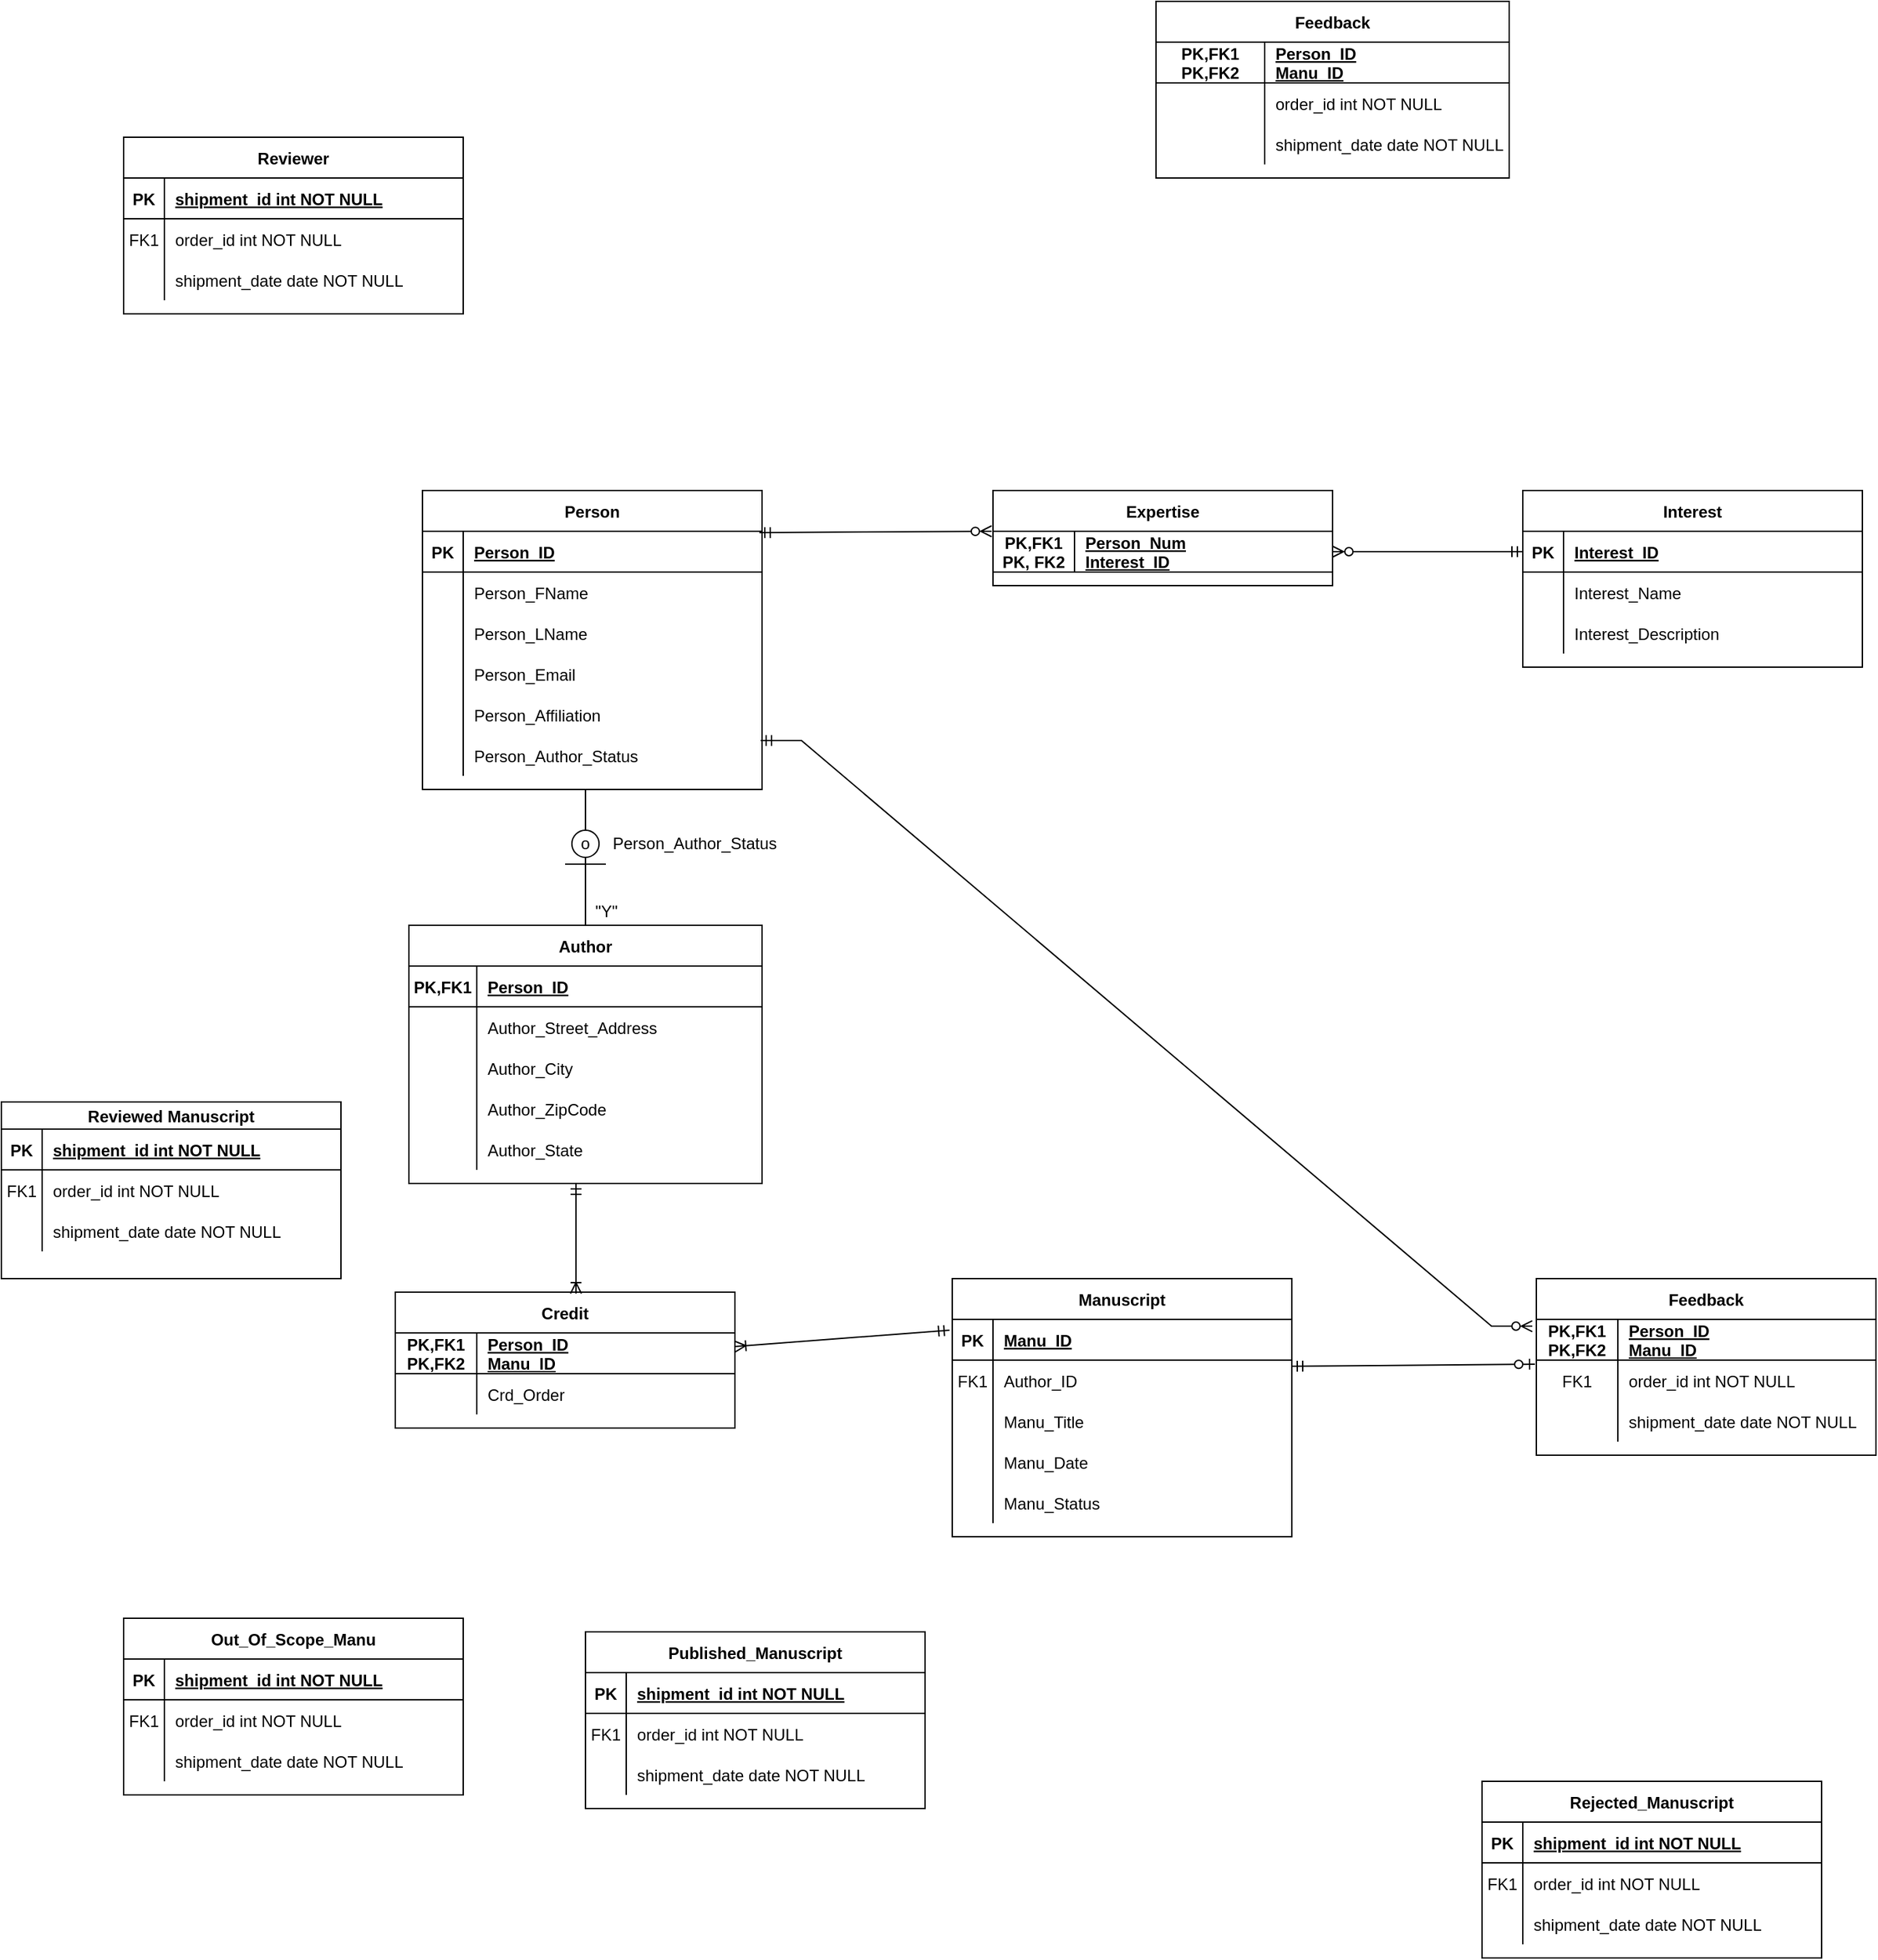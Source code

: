 <mxfile version="17.1.2" type="github">
  <diagram id="R2lEEEUBdFMjLlhIrx00" name="Page-1">
    <mxGraphModel dx="1422" dy="1862" grid="1" gridSize="10" guides="1" tooltips="1" connect="1" arrows="1" fold="1" page="1" pageScale="1" pageWidth="850" pageHeight="1100" math="0" shadow="0" extFonts="Permanent Marker^https://fonts.googleapis.com/css?family=Permanent+Marker">
      <root>
        <mxCell id="0" />
        <mxCell id="1" parent="0" />
        <mxCell id="C-vyLk0tnHw3VtMMgP7b-2" value="Manuscript" style="shape=table;startSize=30;container=1;collapsible=1;childLayout=tableLayout;fixedRows=1;rowLines=0;fontStyle=1;align=center;resizeLast=1;" parent="1" vertex="1">
          <mxGeometry x="730" y="560" width="250" height="190" as="geometry" />
        </mxCell>
        <mxCell id="C-vyLk0tnHw3VtMMgP7b-3" value="" style="shape=partialRectangle;collapsible=0;dropTarget=0;pointerEvents=0;fillColor=none;points=[[0,0.5],[1,0.5]];portConstraint=eastwest;top=0;left=0;right=0;bottom=1;" parent="C-vyLk0tnHw3VtMMgP7b-2" vertex="1">
          <mxGeometry y="30" width="250" height="30" as="geometry" />
        </mxCell>
        <mxCell id="C-vyLk0tnHw3VtMMgP7b-4" value="PK" style="shape=partialRectangle;overflow=hidden;connectable=0;fillColor=none;top=0;left=0;bottom=0;right=0;fontStyle=1;" parent="C-vyLk0tnHw3VtMMgP7b-3" vertex="1">
          <mxGeometry width="30" height="30" as="geometry">
            <mxRectangle width="30" height="30" as="alternateBounds" />
          </mxGeometry>
        </mxCell>
        <mxCell id="C-vyLk0tnHw3VtMMgP7b-5" value="Manu_ID" style="shape=partialRectangle;overflow=hidden;connectable=0;fillColor=none;top=0;left=0;bottom=0;right=0;align=left;spacingLeft=6;fontStyle=5;" parent="C-vyLk0tnHw3VtMMgP7b-3" vertex="1">
          <mxGeometry x="30" width="220" height="30" as="geometry">
            <mxRectangle width="220" height="30" as="alternateBounds" />
          </mxGeometry>
        </mxCell>
        <mxCell id="C-vyLk0tnHw3VtMMgP7b-6" value="" style="shape=partialRectangle;collapsible=0;dropTarget=0;pointerEvents=0;fillColor=none;points=[[0,0.5],[1,0.5]];portConstraint=eastwest;top=0;left=0;right=0;bottom=0;" parent="C-vyLk0tnHw3VtMMgP7b-2" vertex="1">
          <mxGeometry y="60" width="250" height="30" as="geometry" />
        </mxCell>
        <mxCell id="C-vyLk0tnHw3VtMMgP7b-7" value="FK1" style="shape=partialRectangle;overflow=hidden;connectable=0;fillColor=none;top=0;left=0;bottom=0;right=0;" parent="C-vyLk0tnHw3VtMMgP7b-6" vertex="1">
          <mxGeometry width="30" height="30" as="geometry">
            <mxRectangle width="30" height="30" as="alternateBounds" />
          </mxGeometry>
        </mxCell>
        <mxCell id="C-vyLk0tnHw3VtMMgP7b-8" value="Author_ID" style="shape=partialRectangle;overflow=hidden;connectable=0;fillColor=none;top=0;left=0;bottom=0;right=0;align=left;spacingLeft=6;" parent="C-vyLk0tnHw3VtMMgP7b-6" vertex="1">
          <mxGeometry x="30" width="220" height="30" as="geometry">
            <mxRectangle width="220" height="30" as="alternateBounds" />
          </mxGeometry>
        </mxCell>
        <mxCell id="C-vyLk0tnHw3VtMMgP7b-9" value="" style="shape=partialRectangle;collapsible=0;dropTarget=0;pointerEvents=0;fillColor=none;points=[[0,0.5],[1,0.5]];portConstraint=eastwest;top=0;left=0;right=0;bottom=0;" parent="C-vyLk0tnHw3VtMMgP7b-2" vertex="1">
          <mxGeometry y="90" width="250" height="30" as="geometry" />
        </mxCell>
        <mxCell id="C-vyLk0tnHw3VtMMgP7b-10" value="" style="shape=partialRectangle;overflow=hidden;connectable=0;fillColor=none;top=0;left=0;bottom=0;right=0;" parent="C-vyLk0tnHw3VtMMgP7b-9" vertex="1">
          <mxGeometry width="30" height="30" as="geometry">
            <mxRectangle width="30" height="30" as="alternateBounds" />
          </mxGeometry>
        </mxCell>
        <mxCell id="C-vyLk0tnHw3VtMMgP7b-11" value="Manu_Title" style="shape=partialRectangle;overflow=hidden;connectable=0;fillColor=none;top=0;left=0;bottom=0;right=0;align=left;spacingLeft=6;" parent="C-vyLk0tnHw3VtMMgP7b-9" vertex="1">
          <mxGeometry x="30" width="220" height="30" as="geometry">
            <mxRectangle width="220" height="30" as="alternateBounds" />
          </mxGeometry>
        </mxCell>
        <mxCell id="0_ZiBCNTerNXTiIzMiZn-86" value="" style="shape=partialRectangle;collapsible=0;dropTarget=0;pointerEvents=0;fillColor=none;points=[[0,0.5],[1,0.5]];portConstraint=eastwest;top=0;left=0;right=0;bottom=0;" parent="C-vyLk0tnHw3VtMMgP7b-2" vertex="1">
          <mxGeometry y="120" width="250" height="30" as="geometry" />
        </mxCell>
        <mxCell id="0_ZiBCNTerNXTiIzMiZn-87" value="" style="shape=partialRectangle;overflow=hidden;connectable=0;fillColor=none;top=0;left=0;bottom=0;right=0;" parent="0_ZiBCNTerNXTiIzMiZn-86" vertex="1">
          <mxGeometry width="30" height="30" as="geometry">
            <mxRectangle width="30" height="30" as="alternateBounds" />
          </mxGeometry>
        </mxCell>
        <mxCell id="0_ZiBCNTerNXTiIzMiZn-88" value="Manu_Date" style="shape=partialRectangle;overflow=hidden;connectable=0;fillColor=none;top=0;left=0;bottom=0;right=0;align=left;spacingLeft=6;" parent="0_ZiBCNTerNXTiIzMiZn-86" vertex="1">
          <mxGeometry x="30" width="220" height="30" as="geometry">
            <mxRectangle width="220" height="30" as="alternateBounds" />
          </mxGeometry>
        </mxCell>
        <mxCell id="0_ZiBCNTerNXTiIzMiZn-89" value="" style="shape=partialRectangle;collapsible=0;dropTarget=0;pointerEvents=0;fillColor=none;points=[[0,0.5],[1,0.5]];portConstraint=eastwest;top=0;left=0;right=0;bottom=0;" parent="C-vyLk0tnHw3VtMMgP7b-2" vertex="1">
          <mxGeometry y="150" width="250" height="30" as="geometry" />
        </mxCell>
        <mxCell id="0_ZiBCNTerNXTiIzMiZn-90" value="" style="shape=partialRectangle;overflow=hidden;connectable=0;fillColor=none;top=0;left=0;bottom=0;right=0;" parent="0_ZiBCNTerNXTiIzMiZn-89" vertex="1">
          <mxGeometry width="30" height="30" as="geometry">
            <mxRectangle width="30" height="30" as="alternateBounds" />
          </mxGeometry>
        </mxCell>
        <mxCell id="0_ZiBCNTerNXTiIzMiZn-91" value="Manu_Status" style="shape=partialRectangle;overflow=hidden;connectable=0;fillColor=none;top=0;left=0;bottom=0;right=0;align=left;spacingLeft=6;" parent="0_ZiBCNTerNXTiIzMiZn-89" vertex="1">
          <mxGeometry x="30" width="220" height="30" as="geometry">
            <mxRectangle width="220" height="30" as="alternateBounds" />
          </mxGeometry>
        </mxCell>
        <mxCell id="C-vyLk0tnHw3VtMMgP7b-13" value="Person" style="shape=table;startSize=30;container=1;collapsible=1;childLayout=tableLayout;fixedRows=1;rowLines=0;fontStyle=1;align=center;resizeLast=1;" parent="1" vertex="1">
          <mxGeometry x="340" y="-20" width="250" height="220" as="geometry" />
        </mxCell>
        <mxCell id="C-vyLk0tnHw3VtMMgP7b-14" value="" style="shape=partialRectangle;collapsible=0;dropTarget=0;pointerEvents=0;fillColor=none;points=[[0,0.5],[1,0.5]];portConstraint=eastwest;top=0;left=0;right=0;bottom=1;" parent="C-vyLk0tnHw3VtMMgP7b-13" vertex="1">
          <mxGeometry y="30" width="250" height="30" as="geometry" />
        </mxCell>
        <mxCell id="C-vyLk0tnHw3VtMMgP7b-15" value="PK" style="shape=partialRectangle;overflow=hidden;connectable=0;fillColor=none;top=0;left=0;bottom=0;right=0;fontStyle=1;" parent="C-vyLk0tnHw3VtMMgP7b-14" vertex="1">
          <mxGeometry width="30" height="30" as="geometry">
            <mxRectangle width="30" height="30" as="alternateBounds" />
          </mxGeometry>
        </mxCell>
        <mxCell id="C-vyLk0tnHw3VtMMgP7b-16" value="Person_ID" style="shape=partialRectangle;overflow=hidden;connectable=0;fillColor=none;top=0;left=0;bottom=0;right=0;align=left;spacingLeft=6;fontStyle=5;" parent="C-vyLk0tnHw3VtMMgP7b-14" vertex="1">
          <mxGeometry x="30" width="220" height="30" as="geometry">
            <mxRectangle width="220" height="30" as="alternateBounds" />
          </mxGeometry>
        </mxCell>
        <mxCell id="C-vyLk0tnHw3VtMMgP7b-17" value="" style="shape=partialRectangle;collapsible=0;dropTarget=0;pointerEvents=0;fillColor=none;points=[[0,0.5],[1,0.5]];portConstraint=eastwest;top=0;left=0;right=0;bottom=0;" parent="C-vyLk0tnHw3VtMMgP7b-13" vertex="1">
          <mxGeometry y="60" width="250" height="30" as="geometry" />
        </mxCell>
        <mxCell id="C-vyLk0tnHw3VtMMgP7b-18" value="" style="shape=partialRectangle;overflow=hidden;connectable=0;fillColor=none;top=0;left=0;bottom=0;right=0;" parent="C-vyLk0tnHw3VtMMgP7b-17" vertex="1">
          <mxGeometry width="30" height="30" as="geometry">
            <mxRectangle width="30" height="30" as="alternateBounds" />
          </mxGeometry>
        </mxCell>
        <mxCell id="C-vyLk0tnHw3VtMMgP7b-19" value="Person_FName" style="shape=partialRectangle;overflow=hidden;connectable=0;fillColor=none;top=0;left=0;bottom=0;right=0;align=left;spacingLeft=6;" parent="C-vyLk0tnHw3VtMMgP7b-17" vertex="1">
          <mxGeometry x="30" width="220" height="30" as="geometry">
            <mxRectangle width="220" height="30" as="alternateBounds" />
          </mxGeometry>
        </mxCell>
        <mxCell id="C-vyLk0tnHw3VtMMgP7b-20" value="" style="shape=partialRectangle;collapsible=0;dropTarget=0;pointerEvents=0;fillColor=none;points=[[0,0.5],[1,0.5]];portConstraint=eastwest;top=0;left=0;right=0;bottom=0;" parent="C-vyLk0tnHw3VtMMgP7b-13" vertex="1">
          <mxGeometry y="90" width="250" height="30" as="geometry" />
        </mxCell>
        <mxCell id="C-vyLk0tnHw3VtMMgP7b-21" value="" style="shape=partialRectangle;overflow=hidden;connectable=0;fillColor=none;top=0;left=0;bottom=0;right=0;" parent="C-vyLk0tnHw3VtMMgP7b-20" vertex="1">
          <mxGeometry width="30" height="30" as="geometry">
            <mxRectangle width="30" height="30" as="alternateBounds" />
          </mxGeometry>
        </mxCell>
        <mxCell id="C-vyLk0tnHw3VtMMgP7b-22" value="Person_LName" style="shape=partialRectangle;overflow=hidden;connectable=0;fillColor=none;top=0;left=0;bottom=0;right=0;align=left;spacingLeft=6;" parent="C-vyLk0tnHw3VtMMgP7b-20" vertex="1">
          <mxGeometry x="30" width="220" height="30" as="geometry">
            <mxRectangle width="220" height="30" as="alternateBounds" />
          </mxGeometry>
        </mxCell>
        <mxCell id="yVPVbIXBLYCLfpT_pm3Y-1" value="" style="shape=partialRectangle;collapsible=0;dropTarget=0;pointerEvents=0;fillColor=none;points=[[0,0.5],[1,0.5]];portConstraint=eastwest;top=0;left=0;right=0;bottom=0;" parent="C-vyLk0tnHw3VtMMgP7b-13" vertex="1">
          <mxGeometry y="120" width="250" height="30" as="geometry" />
        </mxCell>
        <mxCell id="yVPVbIXBLYCLfpT_pm3Y-2" value="" style="shape=partialRectangle;overflow=hidden;connectable=0;fillColor=none;top=0;left=0;bottom=0;right=0;" parent="yVPVbIXBLYCLfpT_pm3Y-1" vertex="1">
          <mxGeometry width="30" height="30" as="geometry">
            <mxRectangle width="30" height="30" as="alternateBounds" />
          </mxGeometry>
        </mxCell>
        <mxCell id="yVPVbIXBLYCLfpT_pm3Y-3" value="Person_Email" style="shape=partialRectangle;overflow=hidden;connectable=0;fillColor=none;top=0;left=0;bottom=0;right=0;align=left;spacingLeft=6;" parent="yVPVbIXBLYCLfpT_pm3Y-1" vertex="1">
          <mxGeometry x="30" width="220" height="30" as="geometry">
            <mxRectangle width="220" height="30" as="alternateBounds" />
          </mxGeometry>
        </mxCell>
        <mxCell id="yVPVbIXBLYCLfpT_pm3Y-4" value="" style="shape=partialRectangle;collapsible=0;dropTarget=0;pointerEvents=0;fillColor=none;points=[[0,0.5],[1,0.5]];portConstraint=eastwest;top=0;left=0;right=0;bottom=0;" parent="C-vyLk0tnHw3VtMMgP7b-13" vertex="1">
          <mxGeometry y="150" width="250" height="30" as="geometry" />
        </mxCell>
        <mxCell id="yVPVbIXBLYCLfpT_pm3Y-5" value="" style="shape=partialRectangle;overflow=hidden;connectable=0;fillColor=none;top=0;left=0;bottom=0;right=0;" parent="yVPVbIXBLYCLfpT_pm3Y-4" vertex="1">
          <mxGeometry width="30" height="30" as="geometry">
            <mxRectangle width="30" height="30" as="alternateBounds" />
          </mxGeometry>
        </mxCell>
        <mxCell id="yVPVbIXBLYCLfpT_pm3Y-6" value="Person_Affiliation" style="shape=partialRectangle;overflow=hidden;connectable=0;fillColor=none;top=0;left=0;bottom=0;right=0;align=left;spacingLeft=6;" parent="yVPVbIXBLYCLfpT_pm3Y-4" vertex="1">
          <mxGeometry x="30" width="220" height="30" as="geometry">
            <mxRectangle width="220" height="30" as="alternateBounds" />
          </mxGeometry>
        </mxCell>
        <mxCell id="yVPVbIXBLYCLfpT_pm3Y-7" value="" style="shape=partialRectangle;collapsible=0;dropTarget=0;pointerEvents=0;fillColor=none;points=[[0,0.5],[1,0.5]];portConstraint=eastwest;top=0;left=0;right=0;bottom=0;" parent="C-vyLk0tnHw3VtMMgP7b-13" vertex="1">
          <mxGeometry y="180" width="250" height="30" as="geometry" />
        </mxCell>
        <mxCell id="yVPVbIXBLYCLfpT_pm3Y-8" value="" style="shape=partialRectangle;overflow=hidden;connectable=0;fillColor=none;top=0;left=0;bottom=0;right=0;" parent="yVPVbIXBLYCLfpT_pm3Y-7" vertex="1">
          <mxGeometry width="30" height="30" as="geometry">
            <mxRectangle width="30" height="30" as="alternateBounds" />
          </mxGeometry>
        </mxCell>
        <mxCell id="yVPVbIXBLYCLfpT_pm3Y-9" value="Person_Author_Status" style="shape=partialRectangle;overflow=hidden;connectable=0;fillColor=none;top=0;left=0;bottom=0;right=0;align=left;spacingLeft=6;" parent="yVPVbIXBLYCLfpT_pm3Y-7" vertex="1">
          <mxGeometry x="30" width="220" height="30" as="geometry">
            <mxRectangle width="220" height="30" as="alternateBounds" />
          </mxGeometry>
        </mxCell>
        <mxCell id="C-vyLk0tnHw3VtMMgP7b-23" value="Author" style="shape=table;startSize=30;container=1;collapsible=1;childLayout=tableLayout;fixedRows=1;rowLines=0;fontStyle=1;align=center;resizeLast=1;" parent="1" vertex="1">
          <mxGeometry x="330" y="300" width="260" height="190" as="geometry" />
        </mxCell>
        <mxCell id="C-vyLk0tnHw3VtMMgP7b-24" value="" style="shape=partialRectangle;collapsible=0;dropTarget=0;pointerEvents=0;fillColor=none;points=[[0,0.5],[1,0.5]];portConstraint=eastwest;top=0;left=0;right=0;bottom=1;" parent="C-vyLk0tnHw3VtMMgP7b-23" vertex="1">
          <mxGeometry y="30" width="260" height="30" as="geometry" />
        </mxCell>
        <mxCell id="C-vyLk0tnHw3VtMMgP7b-25" value="PK,FK1" style="shape=partialRectangle;overflow=hidden;connectable=0;fillColor=none;top=0;left=0;bottom=0;right=0;fontStyle=1;" parent="C-vyLk0tnHw3VtMMgP7b-24" vertex="1">
          <mxGeometry width="50" height="30" as="geometry">
            <mxRectangle width="50" height="30" as="alternateBounds" />
          </mxGeometry>
        </mxCell>
        <mxCell id="C-vyLk0tnHw3VtMMgP7b-26" value="Person_ID" style="shape=partialRectangle;overflow=hidden;connectable=0;fillColor=none;top=0;left=0;bottom=0;right=0;align=left;spacingLeft=6;fontStyle=5;" parent="C-vyLk0tnHw3VtMMgP7b-24" vertex="1">
          <mxGeometry x="50" width="210" height="30" as="geometry">
            <mxRectangle width="210" height="30" as="alternateBounds" />
          </mxGeometry>
        </mxCell>
        <mxCell id="C-vyLk0tnHw3VtMMgP7b-27" value="" style="shape=partialRectangle;collapsible=0;dropTarget=0;pointerEvents=0;fillColor=none;points=[[0,0.5],[1,0.5]];portConstraint=eastwest;top=0;left=0;right=0;bottom=0;" parent="C-vyLk0tnHw3VtMMgP7b-23" vertex="1">
          <mxGeometry y="60" width="260" height="30" as="geometry" />
        </mxCell>
        <mxCell id="C-vyLk0tnHw3VtMMgP7b-28" value="" style="shape=partialRectangle;overflow=hidden;connectable=0;fillColor=none;top=0;left=0;bottom=0;right=0;" parent="C-vyLk0tnHw3VtMMgP7b-27" vertex="1">
          <mxGeometry width="50" height="30" as="geometry">
            <mxRectangle width="50" height="30" as="alternateBounds" />
          </mxGeometry>
        </mxCell>
        <mxCell id="C-vyLk0tnHw3VtMMgP7b-29" value="Author_Street_Address" style="shape=partialRectangle;overflow=hidden;connectable=0;fillColor=none;top=0;left=0;bottom=0;right=0;align=left;spacingLeft=6;" parent="C-vyLk0tnHw3VtMMgP7b-27" vertex="1">
          <mxGeometry x="50" width="210" height="30" as="geometry">
            <mxRectangle width="210" height="30" as="alternateBounds" />
          </mxGeometry>
        </mxCell>
        <mxCell id="0_ZiBCNTerNXTiIzMiZn-74" value="" style="shape=partialRectangle;collapsible=0;dropTarget=0;pointerEvents=0;fillColor=none;points=[[0,0.5],[1,0.5]];portConstraint=eastwest;top=0;left=0;right=0;bottom=0;" parent="C-vyLk0tnHw3VtMMgP7b-23" vertex="1">
          <mxGeometry y="90" width="260" height="30" as="geometry" />
        </mxCell>
        <mxCell id="0_ZiBCNTerNXTiIzMiZn-75" value="" style="shape=partialRectangle;overflow=hidden;connectable=0;fillColor=none;top=0;left=0;bottom=0;right=0;" parent="0_ZiBCNTerNXTiIzMiZn-74" vertex="1">
          <mxGeometry width="50" height="30" as="geometry">
            <mxRectangle width="50" height="30" as="alternateBounds" />
          </mxGeometry>
        </mxCell>
        <mxCell id="0_ZiBCNTerNXTiIzMiZn-76" value="Author_City" style="shape=partialRectangle;overflow=hidden;connectable=0;fillColor=none;top=0;left=0;bottom=0;right=0;align=left;spacingLeft=6;" parent="0_ZiBCNTerNXTiIzMiZn-74" vertex="1">
          <mxGeometry x="50" width="210" height="30" as="geometry">
            <mxRectangle width="210" height="30" as="alternateBounds" />
          </mxGeometry>
        </mxCell>
        <mxCell id="0_ZiBCNTerNXTiIzMiZn-83" value="" style="shape=partialRectangle;collapsible=0;dropTarget=0;pointerEvents=0;fillColor=none;points=[[0,0.5],[1,0.5]];portConstraint=eastwest;top=0;left=0;right=0;bottom=0;" parent="C-vyLk0tnHw3VtMMgP7b-23" vertex="1">
          <mxGeometry y="120" width="260" height="30" as="geometry" />
        </mxCell>
        <mxCell id="0_ZiBCNTerNXTiIzMiZn-84" value="" style="shape=partialRectangle;overflow=hidden;connectable=0;fillColor=none;top=0;left=0;bottom=0;right=0;" parent="0_ZiBCNTerNXTiIzMiZn-83" vertex="1">
          <mxGeometry width="50" height="30" as="geometry">
            <mxRectangle width="50" height="30" as="alternateBounds" />
          </mxGeometry>
        </mxCell>
        <mxCell id="0_ZiBCNTerNXTiIzMiZn-85" value="Author_ZipCode" style="shape=partialRectangle;overflow=hidden;connectable=0;fillColor=none;top=0;left=0;bottom=0;right=0;align=left;spacingLeft=6;" parent="0_ZiBCNTerNXTiIzMiZn-83" vertex="1">
          <mxGeometry x="50" width="210" height="30" as="geometry">
            <mxRectangle width="210" height="30" as="alternateBounds" />
          </mxGeometry>
        </mxCell>
        <mxCell id="yVPVbIXBLYCLfpT_pm3Y-10" value="" style="shape=partialRectangle;collapsible=0;dropTarget=0;pointerEvents=0;fillColor=none;points=[[0,0.5],[1,0.5]];portConstraint=eastwest;top=0;left=0;right=0;bottom=0;" parent="C-vyLk0tnHw3VtMMgP7b-23" vertex="1">
          <mxGeometry y="150" width="260" height="30" as="geometry" />
        </mxCell>
        <mxCell id="yVPVbIXBLYCLfpT_pm3Y-11" value="" style="shape=partialRectangle;overflow=hidden;connectable=0;fillColor=none;top=0;left=0;bottom=0;right=0;" parent="yVPVbIXBLYCLfpT_pm3Y-10" vertex="1">
          <mxGeometry width="50" height="30" as="geometry">
            <mxRectangle width="50" height="30" as="alternateBounds" />
          </mxGeometry>
        </mxCell>
        <mxCell id="yVPVbIXBLYCLfpT_pm3Y-12" value="Author_State" style="shape=partialRectangle;overflow=hidden;connectable=0;fillColor=none;top=0;left=0;bottom=0;right=0;align=left;spacingLeft=6;" parent="yVPVbIXBLYCLfpT_pm3Y-10" vertex="1">
          <mxGeometry x="50" width="210" height="30" as="geometry">
            <mxRectangle width="210" height="30" as="alternateBounds" />
          </mxGeometry>
        </mxCell>
        <mxCell id="0_ZiBCNTerNXTiIzMiZn-4" value="Reviewed Manuscript" style="shape=table;startSize=20;container=1;collapsible=1;childLayout=tableLayout;fixedRows=1;rowLines=0;fontStyle=1;align=center;resizeLast=1;" parent="1" vertex="1">
          <mxGeometry x="30" y="430" width="250" height="130" as="geometry" />
        </mxCell>
        <mxCell id="0_ZiBCNTerNXTiIzMiZn-5" value="" style="shape=partialRectangle;collapsible=0;dropTarget=0;pointerEvents=0;fillColor=none;points=[[0,0.5],[1,0.5]];portConstraint=eastwest;top=0;left=0;right=0;bottom=1;" parent="0_ZiBCNTerNXTiIzMiZn-4" vertex="1">
          <mxGeometry y="20" width="250" height="30" as="geometry" />
        </mxCell>
        <mxCell id="0_ZiBCNTerNXTiIzMiZn-6" value="PK" style="shape=partialRectangle;overflow=hidden;connectable=0;fillColor=none;top=0;left=0;bottom=0;right=0;fontStyle=1;" parent="0_ZiBCNTerNXTiIzMiZn-5" vertex="1">
          <mxGeometry width="30" height="30" as="geometry">
            <mxRectangle width="30" height="30" as="alternateBounds" />
          </mxGeometry>
        </mxCell>
        <mxCell id="0_ZiBCNTerNXTiIzMiZn-7" value="shipment_id int NOT NULL " style="shape=partialRectangle;overflow=hidden;connectable=0;fillColor=none;top=0;left=0;bottom=0;right=0;align=left;spacingLeft=6;fontStyle=5;" parent="0_ZiBCNTerNXTiIzMiZn-5" vertex="1">
          <mxGeometry x="30" width="220" height="30" as="geometry">
            <mxRectangle width="220" height="30" as="alternateBounds" />
          </mxGeometry>
        </mxCell>
        <mxCell id="0_ZiBCNTerNXTiIzMiZn-8" value="" style="shape=partialRectangle;collapsible=0;dropTarget=0;pointerEvents=0;fillColor=none;points=[[0,0.5],[1,0.5]];portConstraint=eastwest;top=0;left=0;right=0;bottom=0;" parent="0_ZiBCNTerNXTiIzMiZn-4" vertex="1">
          <mxGeometry y="50" width="250" height="30" as="geometry" />
        </mxCell>
        <mxCell id="0_ZiBCNTerNXTiIzMiZn-9" value="FK1" style="shape=partialRectangle;overflow=hidden;connectable=0;fillColor=none;top=0;left=0;bottom=0;right=0;" parent="0_ZiBCNTerNXTiIzMiZn-8" vertex="1">
          <mxGeometry width="30" height="30" as="geometry">
            <mxRectangle width="30" height="30" as="alternateBounds" />
          </mxGeometry>
        </mxCell>
        <mxCell id="0_ZiBCNTerNXTiIzMiZn-10" value="order_id int NOT NULL" style="shape=partialRectangle;overflow=hidden;connectable=0;fillColor=none;top=0;left=0;bottom=0;right=0;align=left;spacingLeft=6;" parent="0_ZiBCNTerNXTiIzMiZn-8" vertex="1">
          <mxGeometry x="30" width="220" height="30" as="geometry">
            <mxRectangle width="220" height="30" as="alternateBounds" />
          </mxGeometry>
        </mxCell>
        <mxCell id="0_ZiBCNTerNXTiIzMiZn-11" value="" style="shape=partialRectangle;collapsible=0;dropTarget=0;pointerEvents=0;fillColor=none;points=[[0,0.5],[1,0.5]];portConstraint=eastwest;top=0;left=0;right=0;bottom=0;" parent="0_ZiBCNTerNXTiIzMiZn-4" vertex="1">
          <mxGeometry y="80" width="250" height="30" as="geometry" />
        </mxCell>
        <mxCell id="0_ZiBCNTerNXTiIzMiZn-12" value="" style="shape=partialRectangle;overflow=hidden;connectable=0;fillColor=none;top=0;left=0;bottom=0;right=0;" parent="0_ZiBCNTerNXTiIzMiZn-11" vertex="1">
          <mxGeometry width="30" height="30" as="geometry">
            <mxRectangle width="30" height="30" as="alternateBounds" />
          </mxGeometry>
        </mxCell>
        <mxCell id="0_ZiBCNTerNXTiIzMiZn-13" value="shipment_date date NOT NULL" style="shape=partialRectangle;overflow=hidden;connectable=0;fillColor=none;top=0;left=0;bottom=0;right=0;align=left;spacingLeft=6;" parent="0_ZiBCNTerNXTiIzMiZn-11" vertex="1">
          <mxGeometry x="30" width="220" height="30" as="geometry">
            <mxRectangle width="220" height="30" as="alternateBounds" />
          </mxGeometry>
        </mxCell>
        <mxCell id="0_ZiBCNTerNXTiIzMiZn-14" value="Feedback" style="shape=table;startSize=30;container=1;collapsible=1;childLayout=tableLayout;fixedRows=1;rowLines=0;fontStyle=1;align=center;resizeLast=1;" parent="1" vertex="1">
          <mxGeometry x="1160" y="560" width="250" height="130" as="geometry" />
        </mxCell>
        <mxCell id="0_ZiBCNTerNXTiIzMiZn-15" value="" style="shape=partialRectangle;collapsible=0;dropTarget=0;pointerEvents=0;fillColor=none;points=[[0,0.5],[1,0.5]];portConstraint=eastwest;top=0;left=0;right=0;bottom=1;" parent="0_ZiBCNTerNXTiIzMiZn-14" vertex="1">
          <mxGeometry y="30" width="250" height="30" as="geometry" />
        </mxCell>
        <mxCell id="0_ZiBCNTerNXTiIzMiZn-16" value="PK,FK1&#xa;PK,FK2" style="shape=partialRectangle;overflow=hidden;connectable=0;fillColor=none;top=0;left=0;bottom=0;right=0;fontStyle=1;" parent="0_ZiBCNTerNXTiIzMiZn-15" vertex="1">
          <mxGeometry width="60" height="30" as="geometry">
            <mxRectangle width="60" height="30" as="alternateBounds" />
          </mxGeometry>
        </mxCell>
        <mxCell id="0_ZiBCNTerNXTiIzMiZn-17" value="Person_ID&#xa;Manu_ID" style="shape=partialRectangle;overflow=hidden;connectable=0;fillColor=none;top=0;left=0;bottom=0;right=0;align=left;spacingLeft=6;fontStyle=5;" parent="0_ZiBCNTerNXTiIzMiZn-15" vertex="1">
          <mxGeometry x="60" width="190" height="30" as="geometry">
            <mxRectangle width="190" height="30" as="alternateBounds" />
          </mxGeometry>
        </mxCell>
        <mxCell id="0_ZiBCNTerNXTiIzMiZn-18" value="" style="shape=partialRectangle;collapsible=0;dropTarget=0;pointerEvents=0;fillColor=none;points=[[0,0.5],[1,0.5]];portConstraint=eastwest;top=0;left=0;right=0;bottom=0;" parent="0_ZiBCNTerNXTiIzMiZn-14" vertex="1">
          <mxGeometry y="60" width="250" height="30" as="geometry" />
        </mxCell>
        <mxCell id="0_ZiBCNTerNXTiIzMiZn-19" value="FK1" style="shape=partialRectangle;overflow=hidden;connectable=0;fillColor=none;top=0;left=0;bottom=0;right=0;" parent="0_ZiBCNTerNXTiIzMiZn-18" vertex="1">
          <mxGeometry width="60" height="30" as="geometry">
            <mxRectangle width="60" height="30" as="alternateBounds" />
          </mxGeometry>
        </mxCell>
        <mxCell id="0_ZiBCNTerNXTiIzMiZn-20" value="order_id int NOT NULL" style="shape=partialRectangle;overflow=hidden;connectable=0;fillColor=none;top=0;left=0;bottom=0;right=0;align=left;spacingLeft=6;" parent="0_ZiBCNTerNXTiIzMiZn-18" vertex="1">
          <mxGeometry x="60" width="190" height="30" as="geometry">
            <mxRectangle width="190" height="30" as="alternateBounds" />
          </mxGeometry>
        </mxCell>
        <mxCell id="0_ZiBCNTerNXTiIzMiZn-21" value="" style="shape=partialRectangle;collapsible=0;dropTarget=0;pointerEvents=0;fillColor=none;points=[[0,0.5],[1,0.5]];portConstraint=eastwest;top=0;left=0;right=0;bottom=0;" parent="0_ZiBCNTerNXTiIzMiZn-14" vertex="1">
          <mxGeometry y="90" width="250" height="30" as="geometry" />
        </mxCell>
        <mxCell id="0_ZiBCNTerNXTiIzMiZn-22" value="" style="shape=partialRectangle;overflow=hidden;connectable=0;fillColor=none;top=0;left=0;bottom=0;right=0;" parent="0_ZiBCNTerNXTiIzMiZn-21" vertex="1">
          <mxGeometry width="60" height="30" as="geometry">
            <mxRectangle width="60" height="30" as="alternateBounds" />
          </mxGeometry>
        </mxCell>
        <mxCell id="0_ZiBCNTerNXTiIzMiZn-23" value="shipment_date date NOT NULL" style="shape=partialRectangle;overflow=hidden;connectable=0;fillColor=none;top=0;left=0;bottom=0;right=0;align=left;spacingLeft=6;" parent="0_ZiBCNTerNXTiIzMiZn-21" vertex="1">
          <mxGeometry x="60" width="190" height="30" as="geometry">
            <mxRectangle width="190" height="30" as="alternateBounds" />
          </mxGeometry>
        </mxCell>
        <mxCell id="0_ZiBCNTerNXTiIzMiZn-24" value="Out_Of_Scope_Manu" style="shape=table;startSize=30;container=1;collapsible=1;childLayout=tableLayout;fixedRows=1;rowLines=0;fontStyle=1;align=center;resizeLast=1;" parent="1" vertex="1">
          <mxGeometry x="120" y="810" width="250" height="130" as="geometry" />
        </mxCell>
        <mxCell id="0_ZiBCNTerNXTiIzMiZn-25" value="" style="shape=partialRectangle;collapsible=0;dropTarget=0;pointerEvents=0;fillColor=none;points=[[0,0.5],[1,0.5]];portConstraint=eastwest;top=0;left=0;right=0;bottom=1;" parent="0_ZiBCNTerNXTiIzMiZn-24" vertex="1">
          <mxGeometry y="30" width="250" height="30" as="geometry" />
        </mxCell>
        <mxCell id="0_ZiBCNTerNXTiIzMiZn-26" value="PK" style="shape=partialRectangle;overflow=hidden;connectable=0;fillColor=none;top=0;left=0;bottom=0;right=0;fontStyle=1;" parent="0_ZiBCNTerNXTiIzMiZn-25" vertex="1">
          <mxGeometry width="30" height="30" as="geometry">
            <mxRectangle width="30" height="30" as="alternateBounds" />
          </mxGeometry>
        </mxCell>
        <mxCell id="0_ZiBCNTerNXTiIzMiZn-27" value="shipment_id int NOT NULL " style="shape=partialRectangle;overflow=hidden;connectable=0;fillColor=none;top=0;left=0;bottom=0;right=0;align=left;spacingLeft=6;fontStyle=5;" parent="0_ZiBCNTerNXTiIzMiZn-25" vertex="1">
          <mxGeometry x="30" width="220" height="30" as="geometry">
            <mxRectangle width="220" height="30" as="alternateBounds" />
          </mxGeometry>
        </mxCell>
        <mxCell id="0_ZiBCNTerNXTiIzMiZn-28" value="" style="shape=partialRectangle;collapsible=0;dropTarget=0;pointerEvents=0;fillColor=none;points=[[0,0.5],[1,0.5]];portConstraint=eastwest;top=0;left=0;right=0;bottom=0;" parent="0_ZiBCNTerNXTiIzMiZn-24" vertex="1">
          <mxGeometry y="60" width="250" height="30" as="geometry" />
        </mxCell>
        <mxCell id="0_ZiBCNTerNXTiIzMiZn-29" value="FK1" style="shape=partialRectangle;overflow=hidden;connectable=0;fillColor=none;top=0;left=0;bottom=0;right=0;" parent="0_ZiBCNTerNXTiIzMiZn-28" vertex="1">
          <mxGeometry width="30" height="30" as="geometry">
            <mxRectangle width="30" height="30" as="alternateBounds" />
          </mxGeometry>
        </mxCell>
        <mxCell id="0_ZiBCNTerNXTiIzMiZn-30" value="order_id int NOT NULL" style="shape=partialRectangle;overflow=hidden;connectable=0;fillColor=none;top=0;left=0;bottom=0;right=0;align=left;spacingLeft=6;" parent="0_ZiBCNTerNXTiIzMiZn-28" vertex="1">
          <mxGeometry x="30" width="220" height="30" as="geometry">
            <mxRectangle width="220" height="30" as="alternateBounds" />
          </mxGeometry>
        </mxCell>
        <mxCell id="0_ZiBCNTerNXTiIzMiZn-31" value="" style="shape=partialRectangle;collapsible=0;dropTarget=0;pointerEvents=0;fillColor=none;points=[[0,0.5],[1,0.5]];portConstraint=eastwest;top=0;left=0;right=0;bottom=0;" parent="0_ZiBCNTerNXTiIzMiZn-24" vertex="1">
          <mxGeometry y="90" width="250" height="30" as="geometry" />
        </mxCell>
        <mxCell id="0_ZiBCNTerNXTiIzMiZn-32" value="" style="shape=partialRectangle;overflow=hidden;connectable=0;fillColor=none;top=0;left=0;bottom=0;right=0;" parent="0_ZiBCNTerNXTiIzMiZn-31" vertex="1">
          <mxGeometry width="30" height="30" as="geometry">
            <mxRectangle width="30" height="30" as="alternateBounds" />
          </mxGeometry>
        </mxCell>
        <mxCell id="0_ZiBCNTerNXTiIzMiZn-33" value="shipment_date date NOT NULL" style="shape=partialRectangle;overflow=hidden;connectable=0;fillColor=none;top=0;left=0;bottom=0;right=0;align=left;spacingLeft=6;" parent="0_ZiBCNTerNXTiIzMiZn-31" vertex="1">
          <mxGeometry x="30" width="220" height="30" as="geometry">
            <mxRectangle width="220" height="30" as="alternateBounds" />
          </mxGeometry>
        </mxCell>
        <mxCell id="0_ZiBCNTerNXTiIzMiZn-34" value="Published_Manuscript" style="shape=table;startSize=30;container=1;collapsible=1;childLayout=tableLayout;fixedRows=1;rowLines=0;fontStyle=1;align=center;resizeLast=1;" parent="1" vertex="1">
          <mxGeometry x="460" y="820" width="250" height="130" as="geometry" />
        </mxCell>
        <mxCell id="0_ZiBCNTerNXTiIzMiZn-35" value="" style="shape=partialRectangle;collapsible=0;dropTarget=0;pointerEvents=0;fillColor=none;points=[[0,0.5],[1,0.5]];portConstraint=eastwest;top=0;left=0;right=0;bottom=1;" parent="0_ZiBCNTerNXTiIzMiZn-34" vertex="1">
          <mxGeometry y="30" width="250" height="30" as="geometry" />
        </mxCell>
        <mxCell id="0_ZiBCNTerNXTiIzMiZn-36" value="PK" style="shape=partialRectangle;overflow=hidden;connectable=0;fillColor=none;top=0;left=0;bottom=0;right=0;fontStyle=1;" parent="0_ZiBCNTerNXTiIzMiZn-35" vertex="1">
          <mxGeometry width="30" height="30" as="geometry">
            <mxRectangle width="30" height="30" as="alternateBounds" />
          </mxGeometry>
        </mxCell>
        <mxCell id="0_ZiBCNTerNXTiIzMiZn-37" value="shipment_id int NOT NULL " style="shape=partialRectangle;overflow=hidden;connectable=0;fillColor=none;top=0;left=0;bottom=0;right=0;align=left;spacingLeft=6;fontStyle=5;" parent="0_ZiBCNTerNXTiIzMiZn-35" vertex="1">
          <mxGeometry x="30" width="220" height="30" as="geometry">
            <mxRectangle width="220" height="30" as="alternateBounds" />
          </mxGeometry>
        </mxCell>
        <mxCell id="0_ZiBCNTerNXTiIzMiZn-38" value="" style="shape=partialRectangle;collapsible=0;dropTarget=0;pointerEvents=0;fillColor=none;points=[[0,0.5],[1,0.5]];portConstraint=eastwest;top=0;left=0;right=0;bottom=0;" parent="0_ZiBCNTerNXTiIzMiZn-34" vertex="1">
          <mxGeometry y="60" width="250" height="30" as="geometry" />
        </mxCell>
        <mxCell id="0_ZiBCNTerNXTiIzMiZn-39" value="FK1" style="shape=partialRectangle;overflow=hidden;connectable=0;fillColor=none;top=0;left=0;bottom=0;right=0;" parent="0_ZiBCNTerNXTiIzMiZn-38" vertex="1">
          <mxGeometry width="30" height="30" as="geometry">
            <mxRectangle width="30" height="30" as="alternateBounds" />
          </mxGeometry>
        </mxCell>
        <mxCell id="0_ZiBCNTerNXTiIzMiZn-40" value="order_id int NOT NULL" style="shape=partialRectangle;overflow=hidden;connectable=0;fillColor=none;top=0;left=0;bottom=0;right=0;align=left;spacingLeft=6;" parent="0_ZiBCNTerNXTiIzMiZn-38" vertex="1">
          <mxGeometry x="30" width="220" height="30" as="geometry">
            <mxRectangle width="220" height="30" as="alternateBounds" />
          </mxGeometry>
        </mxCell>
        <mxCell id="0_ZiBCNTerNXTiIzMiZn-41" value="" style="shape=partialRectangle;collapsible=0;dropTarget=0;pointerEvents=0;fillColor=none;points=[[0,0.5],[1,0.5]];portConstraint=eastwest;top=0;left=0;right=0;bottom=0;" parent="0_ZiBCNTerNXTiIzMiZn-34" vertex="1">
          <mxGeometry y="90" width="250" height="30" as="geometry" />
        </mxCell>
        <mxCell id="0_ZiBCNTerNXTiIzMiZn-42" value="" style="shape=partialRectangle;overflow=hidden;connectable=0;fillColor=none;top=0;left=0;bottom=0;right=0;" parent="0_ZiBCNTerNXTiIzMiZn-41" vertex="1">
          <mxGeometry width="30" height="30" as="geometry">
            <mxRectangle width="30" height="30" as="alternateBounds" />
          </mxGeometry>
        </mxCell>
        <mxCell id="0_ZiBCNTerNXTiIzMiZn-43" value="shipment_date date NOT NULL" style="shape=partialRectangle;overflow=hidden;connectable=0;fillColor=none;top=0;left=0;bottom=0;right=0;align=left;spacingLeft=6;" parent="0_ZiBCNTerNXTiIzMiZn-41" vertex="1">
          <mxGeometry x="30" width="220" height="30" as="geometry">
            <mxRectangle width="220" height="30" as="alternateBounds" />
          </mxGeometry>
        </mxCell>
        <mxCell id="0_ZiBCNTerNXTiIzMiZn-44" value="Rejected_Manuscript" style="shape=table;startSize=30;container=1;collapsible=1;childLayout=tableLayout;fixedRows=1;rowLines=0;fontStyle=1;align=center;resizeLast=1;" parent="1" vertex="1">
          <mxGeometry x="1120" y="930" width="250" height="130" as="geometry" />
        </mxCell>
        <mxCell id="0_ZiBCNTerNXTiIzMiZn-45" value="" style="shape=partialRectangle;collapsible=0;dropTarget=0;pointerEvents=0;fillColor=none;points=[[0,0.5],[1,0.5]];portConstraint=eastwest;top=0;left=0;right=0;bottom=1;" parent="0_ZiBCNTerNXTiIzMiZn-44" vertex="1">
          <mxGeometry y="30" width="250" height="30" as="geometry" />
        </mxCell>
        <mxCell id="0_ZiBCNTerNXTiIzMiZn-46" value="PK" style="shape=partialRectangle;overflow=hidden;connectable=0;fillColor=none;top=0;left=0;bottom=0;right=0;fontStyle=1;" parent="0_ZiBCNTerNXTiIzMiZn-45" vertex="1">
          <mxGeometry width="30" height="30" as="geometry">
            <mxRectangle width="30" height="30" as="alternateBounds" />
          </mxGeometry>
        </mxCell>
        <mxCell id="0_ZiBCNTerNXTiIzMiZn-47" value="shipment_id int NOT NULL " style="shape=partialRectangle;overflow=hidden;connectable=0;fillColor=none;top=0;left=0;bottom=0;right=0;align=left;spacingLeft=6;fontStyle=5;" parent="0_ZiBCNTerNXTiIzMiZn-45" vertex="1">
          <mxGeometry x="30" width="220" height="30" as="geometry">
            <mxRectangle width="220" height="30" as="alternateBounds" />
          </mxGeometry>
        </mxCell>
        <mxCell id="0_ZiBCNTerNXTiIzMiZn-48" value="" style="shape=partialRectangle;collapsible=0;dropTarget=0;pointerEvents=0;fillColor=none;points=[[0,0.5],[1,0.5]];portConstraint=eastwest;top=0;left=0;right=0;bottom=0;" parent="0_ZiBCNTerNXTiIzMiZn-44" vertex="1">
          <mxGeometry y="60" width="250" height="30" as="geometry" />
        </mxCell>
        <mxCell id="0_ZiBCNTerNXTiIzMiZn-49" value="FK1" style="shape=partialRectangle;overflow=hidden;connectable=0;fillColor=none;top=0;left=0;bottom=0;right=0;" parent="0_ZiBCNTerNXTiIzMiZn-48" vertex="1">
          <mxGeometry width="30" height="30" as="geometry">
            <mxRectangle width="30" height="30" as="alternateBounds" />
          </mxGeometry>
        </mxCell>
        <mxCell id="0_ZiBCNTerNXTiIzMiZn-50" value="order_id int NOT NULL" style="shape=partialRectangle;overflow=hidden;connectable=0;fillColor=none;top=0;left=0;bottom=0;right=0;align=left;spacingLeft=6;" parent="0_ZiBCNTerNXTiIzMiZn-48" vertex="1">
          <mxGeometry x="30" width="220" height="30" as="geometry">
            <mxRectangle width="220" height="30" as="alternateBounds" />
          </mxGeometry>
        </mxCell>
        <mxCell id="0_ZiBCNTerNXTiIzMiZn-51" value="" style="shape=partialRectangle;collapsible=0;dropTarget=0;pointerEvents=0;fillColor=none;points=[[0,0.5],[1,0.5]];portConstraint=eastwest;top=0;left=0;right=0;bottom=0;" parent="0_ZiBCNTerNXTiIzMiZn-44" vertex="1">
          <mxGeometry y="90" width="250" height="30" as="geometry" />
        </mxCell>
        <mxCell id="0_ZiBCNTerNXTiIzMiZn-52" value="" style="shape=partialRectangle;overflow=hidden;connectable=0;fillColor=none;top=0;left=0;bottom=0;right=0;" parent="0_ZiBCNTerNXTiIzMiZn-51" vertex="1">
          <mxGeometry width="30" height="30" as="geometry">
            <mxRectangle width="30" height="30" as="alternateBounds" />
          </mxGeometry>
        </mxCell>
        <mxCell id="0_ZiBCNTerNXTiIzMiZn-53" value="shipment_date date NOT NULL" style="shape=partialRectangle;overflow=hidden;connectable=0;fillColor=none;top=0;left=0;bottom=0;right=0;align=left;spacingLeft=6;" parent="0_ZiBCNTerNXTiIzMiZn-51" vertex="1">
          <mxGeometry x="30" width="220" height="30" as="geometry">
            <mxRectangle width="220" height="30" as="alternateBounds" />
          </mxGeometry>
        </mxCell>
        <mxCell id="0_ZiBCNTerNXTiIzMiZn-54" value="Expertise" style="shape=table;startSize=30;container=1;collapsible=1;childLayout=tableLayout;fixedRows=1;rowLines=0;fontStyle=1;align=center;resizeLast=1;" parent="1" vertex="1">
          <mxGeometry x="760" y="-20" width="250" height="70" as="geometry" />
        </mxCell>
        <mxCell id="0_ZiBCNTerNXTiIzMiZn-55" value="" style="shape=partialRectangle;collapsible=0;dropTarget=0;pointerEvents=0;fillColor=none;points=[[0,0.5],[1,0.5]];portConstraint=eastwest;top=0;left=0;right=0;bottom=1;" parent="0_ZiBCNTerNXTiIzMiZn-54" vertex="1">
          <mxGeometry y="30" width="250" height="30" as="geometry" />
        </mxCell>
        <mxCell id="0_ZiBCNTerNXTiIzMiZn-56" value="PK,FK1&#xa;PK, FK2" style="shape=partialRectangle;overflow=hidden;connectable=0;fillColor=none;top=0;left=0;bottom=0;right=0;fontStyle=1;" parent="0_ZiBCNTerNXTiIzMiZn-55" vertex="1">
          <mxGeometry width="60" height="30" as="geometry">
            <mxRectangle width="60" height="30" as="alternateBounds" />
          </mxGeometry>
        </mxCell>
        <mxCell id="0_ZiBCNTerNXTiIzMiZn-57" value="Person_Num&#xa;Interest_ID" style="shape=partialRectangle;overflow=hidden;connectable=0;fillColor=none;top=0;left=0;bottom=0;right=0;align=left;spacingLeft=6;fontStyle=5;" parent="0_ZiBCNTerNXTiIzMiZn-55" vertex="1">
          <mxGeometry x="60" width="190" height="30" as="geometry">
            <mxRectangle width="190" height="30" as="alternateBounds" />
          </mxGeometry>
        </mxCell>
        <mxCell id="yVPVbIXBLYCLfpT_pm3Y-13" value="" style="endArrow=none;html=1;rounded=0;exitX=0.48;exitY=1.333;exitDx=0;exitDy=0;exitPerimeter=0;entryX=0.5;entryY=0;entryDx=0;entryDy=0;" parent="1" source="yVPVbIXBLYCLfpT_pm3Y-7" target="C-vyLk0tnHw3VtMMgP7b-23" edge="1">
          <mxGeometry relative="1" as="geometry">
            <mxPoint x="640" y="260" as="sourcePoint" />
            <mxPoint x="800" y="260" as="targetPoint" />
          </mxGeometry>
        </mxCell>
        <mxCell id="yVPVbIXBLYCLfpT_pm3Y-14" value="o" style="ellipse;whiteSpace=wrap;html=1;aspect=fixed;" parent="1" vertex="1">
          <mxGeometry x="450" y="230" width="20" height="20" as="geometry" />
        </mxCell>
        <mxCell id="yVPVbIXBLYCLfpT_pm3Y-15" value="" style="line;strokeWidth=1;rotatable=0;dashed=0;labelPosition=right;align=left;verticalAlign=middle;spacingTop=0;spacingLeft=6;points=[];portConstraint=eastwest;" parent="1" vertex="1">
          <mxGeometry x="445" y="250" width="30" height="10" as="geometry" />
        </mxCell>
        <mxCell id="yVPVbIXBLYCLfpT_pm3Y-16" value="Person_Author_Status" style="text;html=1;align=center;verticalAlign=middle;resizable=0;points=[];autosize=1;strokeColor=none;fillColor=none;" parent="1" vertex="1">
          <mxGeometry x="470" y="230" width="140" height="20" as="geometry" />
        </mxCell>
        <mxCell id="yVPVbIXBLYCLfpT_pm3Y-18" value="&quot;Y&quot;" style="text;html=1;align=center;verticalAlign=middle;resizable=0;points=[];autosize=1;strokeColor=none;fillColor=none;" parent="1" vertex="1">
          <mxGeometry x="460" y="280" width="30" height="20" as="geometry" />
        </mxCell>
        <mxCell id="yVPVbIXBLYCLfpT_pm3Y-19" value="Credit" style="shape=table;startSize=30;container=1;collapsible=1;childLayout=tableLayout;fixedRows=1;rowLines=0;fontStyle=1;align=center;resizeLast=1;" parent="1" vertex="1">
          <mxGeometry x="320" y="570" width="250" height="100" as="geometry" />
        </mxCell>
        <mxCell id="yVPVbIXBLYCLfpT_pm3Y-20" value="" style="shape=partialRectangle;collapsible=0;dropTarget=0;pointerEvents=0;fillColor=none;points=[[0,0.5],[1,0.5]];portConstraint=eastwest;top=0;left=0;right=0;bottom=1;" parent="yVPVbIXBLYCLfpT_pm3Y-19" vertex="1">
          <mxGeometry y="30" width="250" height="30" as="geometry" />
        </mxCell>
        <mxCell id="yVPVbIXBLYCLfpT_pm3Y-21" value="PK,FK1&#xa;PK,FK2" style="shape=partialRectangle;overflow=hidden;connectable=0;fillColor=none;top=0;left=0;bottom=0;right=0;fontStyle=1;" parent="yVPVbIXBLYCLfpT_pm3Y-20" vertex="1">
          <mxGeometry width="60" height="30" as="geometry">
            <mxRectangle width="60" height="30" as="alternateBounds" />
          </mxGeometry>
        </mxCell>
        <mxCell id="yVPVbIXBLYCLfpT_pm3Y-22" value="Person_ID&#xa;Manu_ID" style="shape=partialRectangle;overflow=hidden;connectable=0;fillColor=none;top=0;left=0;bottom=0;right=0;align=left;spacingLeft=6;fontStyle=5;" parent="yVPVbIXBLYCLfpT_pm3Y-20" vertex="1">
          <mxGeometry x="60" width="190" height="30" as="geometry">
            <mxRectangle width="190" height="30" as="alternateBounds" />
          </mxGeometry>
        </mxCell>
        <mxCell id="yVPVbIXBLYCLfpT_pm3Y-23" value="" style="shape=partialRectangle;collapsible=0;dropTarget=0;pointerEvents=0;fillColor=none;points=[[0,0.5],[1,0.5]];portConstraint=eastwest;top=0;left=0;right=0;bottom=0;" parent="yVPVbIXBLYCLfpT_pm3Y-19" vertex="1">
          <mxGeometry y="60" width="250" height="30" as="geometry" />
        </mxCell>
        <mxCell id="yVPVbIXBLYCLfpT_pm3Y-24" value="" style="shape=partialRectangle;overflow=hidden;connectable=0;fillColor=none;top=0;left=0;bottom=0;right=0;" parent="yVPVbIXBLYCLfpT_pm3Y-23" vertex="1">
          <mxGeometry width="60" height="30" as="geometry">
            <mxRectangle width="60" height="30" as="alternateBounds" />
          </mxGeometry>
        </mxCell>
        <mxCell id="yVPVbIXBLYCLfpT_pm3Y-25" value="Crd_Order" style="shape=partialRectangle;overflow=hidden;connectable=0;fillColor=none;top=0;left=0;bottom=0;right=0;align=left;spacingLeft=6;" parent="yVPVbIXBLYCLfpT_pm3Y-23" vertex="1">
          <mxGeometry x="60" width="190" height="30" as="geometry">
            <mxRectangle width="190" height="30" as="alternateBounds" />
          </mxGeometry>
        </mxCell>
        <mxCell id="yVPVbIXBLYCLfpT_pm3Y-31" value="" style="endArrow=ERoneToMany;html=1;rounded=0;entryX=0.532;entryY=0.01;entryDx=0;entryDy=0;entryPerimeter=0;endFill=0;startArrow=ERmandOne;startFill=0;" parent="1" target="yVPVbIXBLYCLfpT_pm3Y-19" edge="1">
          <mxGeometry relative="1" as="geometry">
            <mxPoint x="453" y="490" as="sourcePoint" />
            <mxPoint x="800" y="550" as="targetPoint" />
          </mxGeometry>
        </mxCell>
        <mxCell id="yVPVbIXBLYCLfpT_pm3Y-32" value="Feedback" style="shape=table;startSize=30;container=1;collapsible=1;childLayout=tableLayout;fixedRows=1;rowLines=0;fontStyle=1;align=center;resizeLast=1;" parent="1" vertex="1">
          <mxGeometry x="880" y="-380" width="260" height="130" as="geometry" />
        </mxCell>
        <mxCell id="yVPVbIXBLYCLfpT_pm3Y-33" value="" style="shape=partialRectangle;collapsible=0;dropTarget=0;pointerEvents=0;fillColor=none;points=[[0,0.5],[1,0.5]];portConstraint=eastwest;top=0;left=0;right=0;bottom=1;" parent="yVPVbIXBLYCLfpT_pm3Y-32" vertex="1">
          <mxGeometry y="30" width="260" height="30" as="geometry" />
        </mxCell>
        <mxCell id="yVPVbIXBLYCLfpT_pm3Y-34" value="PK,FK1&#xa;PK,FK2" style="shape=partialRectangle;overflow=hidden;connectable=0;fillColor=none;top=0;left=0;bottom=0;right=0;fontStyle=1;" parent="yVPVbIXBLYCLfpT_pm3Y-33" vertex="1">
          <mxGeometry width="80" height="30" as="geometry">
            <mxRectangle width="80" height="30" as="alternateBounds" />
          </mxGeometry>
        </mxCell>
        <mxCell id="yVPVbIXBLYCLfpT_pm3Y-35" value="Person_ID&#xa;Manu_ID" style="shape=partialRectangle;overflow=hidden;connectable=0;fillColor=none;top=0;left=0;bottom=0;right=0;align=left;spacingLeft=6;fontStyle=5;" parent="yVPVbIXBLYCLfpT_pm3Y-33" vertex="1">
          <mxGeometry x="80" width="180" height="30" as="geometry">
            <mxRectangle width="180" height="30" as="alternateBounds" />
          </mxGeometry>
        </mxCell>
        <mxCell id="yVPVbIXBLYCLfpT_pm3Y-36" value="" style="shape=partialRectangle;collapsible=0;dropTarget=0;pointerEvents=0;fillColor=none;points=[[0,0.5],[1,0.5]];portConstraint=eastwest;top=0;left=0;right=0;bottom=0;" parent="yVPVbIXBLYCLfpT_pm3Y-32" vertex="1">
          <mxGeometry y="60" width="260" height="30" as="geometry" />
        </mxCell>
        <mxCell id="yVPVbIXBLYCLfpT_pm3Y-37" value="" style="shape=partialRectangle;overflow=hidden;connectable=0;fillColor=none;top=0;left=0;bottom=0;right=0;" parent="yVPVbIXBLYCLfpT_pm3Y-36" vertex="1">
          <mxGeometry width="80" height="30" as="geometry">
            <mxRectangle width="80" height="30" as="alternateBounds" />
          </mxGeometry>
        </mxCell>
        <mxCell id="yVPVbIXBLYCLfpT_pm3Y-38" value="order_id int NOT NULL" style="shape=partialRectangle;overflow=hidden;connectable=0;fillColor=none;top=0;left=0;bottom=0;right=0;align=left;spacingLeft=6;" parent="yVPVbIXBLYCLfpT_pm3Y-36" vertex="1">
          <mxGeometry x="80" width="180" height="30" as="geometry">
            <mxRectangle width="180" height="30" as="alternateBounds" />
          </mxGeometry>
        </mxCell>
        <mxCell id="yVPVbIXBLYCLfpT_pm3Y-39" value="" style="shape=partialRectangle;collapsible=0;dropTarget=0;pointerEvents=0;fillColor=none;points=[[0,0.5],[1,0.5]];portConstraint=eastwest;top=0;left=0;right=0;bottom=0;" parent="yVPVbIXBLYCLfpT_pm3Y-32" vertex="1">
          <mxGeometry y="90" width="260" height="30" as="geometry" />
        </mxCell>
        <mxCell id="yVPVbIXBLYCLfpT_pm3Y-40" value="" style="shape=partialRectangle;overflow=hidden;connectable=0;fillColor=none;top=0;left=0;bottom=0;right=0;" parent="yVPVbIXBLYCLfpT_pm3Y-39" vertex="1">
          <mxGeometry width="80" height="30" as="geometry">
            <mxRectangle width="80" height="30" as="alternateBounds" />
          </mxGeometry>
        </mxCell>
        <mxCell id="yVPVbIXBLYCLfpT_pm3Y-41" value="shipment_date date NOT NULL" style="shape=partialRectangle;overflow=hidden;connectable=0;fillColor=none;top=0;left=0;bottom=0;right=0;align=left;spacingLeft=6;" parent="yVPVbIXBLYCLfpT_pm3Y-39" vertex="1">
          <mxGeometry x="80" width="180" height="30" as="geometry">
            <mxRectangle width="180" height="30" as="alternateBounds" />
          </mxGeometry>
        </mxCell>
        <mxCell id="yVPVbIXBLYCLfpT_pm3Y-42" value="Interest" style="shape=table;startSize=30;container=1;collapsible=1;childLayout=tableLayout;fixedRows=1;rowLines=0;fontStyle=1;align=center;resizeLast=1;" parent="1" vertex="1">
          <mxGeometry x="1150" y="-20" width="250" height="130" as="geometry" />
        </mxCell>
        <mxCell id="yVPVbIXBLYCLfpT_pm3Y-43" value="" style="shape=partialRectangle;collapsible=0;dropTarget=0;pointerEvents=0;fillColor=none;points=[[0,0.5],[1,0.5]];portConstraint=eastwest;top=0;left=0;right=0;bottom=1;" parent="yVPVbIXBLYCLfpT_pm3Y-42" vertex="1">
          <mxGeometry y="30" width="250" height="30" as="geometry" />
        </mxCell>
        <mxCell id="yVPVbIXBLYCLfpT_pm3Y-44" value="PK" style="shape=partialRectangle;overflow=hidden;connectable=0;fillColor=none;top=0;left=0;bottom=0;right=0;fontStyle=1;" parent="yVPVbIXBLYCLfpT_pm3Y-43" vertex="1">
          <mxGeometry width="30" height="30" as="geometry">
            <mxRectangle width="30" height="30" as="alternateBounds" />
          </mxGeometry>
        </mxCell>
        <mxCell id="yVPVbIXBLYCLfpT_pm3Y-45" value="Interest_ID" style="shape=partialRectangle;overflow=hidden;connectable=0;fillColor=none;top=0;left=0;bottom=0;right=0;align=left;spacingLeft=6;fontStyle=5;" parent="yVPVbIXBLYCLfpT_pm3Y-43" vertex="1">
          <mxGeometry x="30" width="220" height="30" as="geometry">
            <mxRectangle width="220" height="30" as="alternateBounds" />
          </mxGeometry>
        </mxCell>
        <mxCell id="yVPVbIXBLYCLfpT_pm3Y-46" value="" style="shape=partialRectangle;collapsible=0;dropTarget=0;pointerEvents=0;fillColor=none;points=[[0,0.5],[1,0.5]];portConstraint=eastwest;top=0;left=0;right=0;bottom=0;" parent="yVPVbIXBLYCLfpT_pm3Y-42" vertex="1">
          <mxGeometry y="60" width="250" height="30" as="geometry" />
        </mxCell>
        <mxCell id="yVPVbIXBLYCLfpT_pm3Y-47" value="" style="shape=partialRectangle;overflow=hidden;connectable=0;fillColor=none;top=0;left=0;bottom=0;right=0;" parent="yVPVbIXBLYCLfpT_pm3Y-46" vertex="1">
          <mxGeometry width="30" height="30" as="geometry">
            <mxRectangle width="30" height="30" as="alternateBounds" />
          </mxGeometry>
        </mxCell>
        <mxCell id="yVPVbIXBLYCLfpT_pm3Y-48" value="Interest_Name" style="shape=partialRectangle;overflow=hidden;connectable=0;fillColor=none;top=0;left=0;bottom=0;right=0;align=left;spacingLeft=6;" parent="yVPVbIXBLYCLfpT_pm3Y-46" vertex="1">
          <mxGeometry x="30" width="220" height="30" as="geometry">
            <mxRectangle width="220" height="30" as="alternateBounds" />
          </mxGeometry>
        </mxCell>
        <mxCell id="yVPVbIXBLYCLfpT_pm3Y-49" value="" style="shape=partialRectangle;collapsible=0;dropTarget=0;pointerEvents=0;fillColor=none;points=[[0,0.5],[1,0.5]];portConstraint=eastwest;top=0;left=0;right=0;bottom=0;" parent="yVPVbIXBLYCLfpT_pm3Y-42" vertex="1">
          <mxGeometry y="90" width="250" height="30" as="geometry" />
        </mxCell>
        <mxCell id="yVPVbIXBLYCLfpT_pm3Y-50" value="" style="shape=partialRectangle;overflow=hidden;connectable=0;fillColor=none;top=0;left=0;bottom=0;right=0;" parent="yVPVbIXBLYCLfpT_pm3Y-49" vertex="1">
          <mxGeometry width="30" height="30" as="geometry">
            <mxRectangle width="30" height="30" as="alternateBounds" />
          </mxGeometry>
        </mxCell>
        <mxCell id="yVPVbIXBLYCLfpT_pm3Y-51" value="Interest_Description" style="shape=partialRectangle;overflow=hidden;connectable=0;fillColor=none;top=0;left=0;bottom=0;right=0;align=left;spacingLeft=6;" parent="yVPVbIXBLYCLfpT_pm3Y-49" vertex="1">
          <mxGeometry x="30" width="220" height="30" as="geometry">
            <mxRectangle width="220" height="30" as="alternateBounds" />
          </mxGeometry>
        </mxCell>
        <mxCell id="yVPVbIXBLYCLfpT_pm3Y-52" value="Reviewer" style="shape=table;startSize=30;container=1;collapsible=1;childLayout=tableLayout;fixedRows=1;rowLines=0;fontStyle=1;align=center;resizeLast=1;" parent="1" vertex="1">
          <mxGeometry x="120" y="-280" width="250" height="130" as="geometry" />
        </mxCell>
        <mxCell id="yVPVbIXBLYCLfpT_pm3Y-53" value="" style="shape=partialRectangle;collapsible=0;dropTarget=0;pointerEvents=0;fillColor=none;points=[[0,0.5],[1,0.5]];portConstraint=eastwest;top=0;left=0;right=0;bottom=1;" parent="yVPVbIXBLYCLfpT_pm3Y-52" vertex="1">
          <mxGeometry y="30" width="250" height="30" as="geometry" />
        </mxCell>
        <mxCell id="yVPVbIXBLYCLfpT_pm3Y-54" value="PK" style="shape=partialRectangle;overflow=hidden;connectable=0;fillColor=none;top=0;left=0;bottom=0;right=0;fontStyle=1;" parent="yVPVbIXBLYCLfpT_pm3Y-53" vertex="1">
          <mxGeometry width="30" height="30" as="geometry">
            <mxRectangle width="30" height="30" as="alternateBounds" />
          </mxGeometry>
        </mxCell>
        <mxCell id="yVPVbIXBLYCLfpT_pm3Y-55" value="shipment_id int NOT NULL " style="shape=partialRectangle;overflow=hidden;connectable=0;fillColor=none;top=0;left=0;bottom=0;right=0;align=left;spacingLeft=6;fontStyle=5;" parent="yVPVbIXBLYCLfpT_pm3Y-53" vertex="1">
          <mxGeometry x="30" width="220" height="30" as="geometry">
            <mxRectangle width="220" height="30" as="alternateBounds" />
          </mxGeometry>
        </mxCell>
        <mxCell id="yVPVbIXBLYCLfpT_pm3Y-56" value="" style="shape=partialRectangle;collapsible=0;dropTarget=0;pointerEvents=0;fillColor=none;points=[[0,0.5],[1,0.5]];portConstraint=eastwest;top=0;left=0;right=0;bottom=0;" parent="yVPVbIXBLYCLfpT_pm3Y-52" vertex="1">
          <mxGeometry y="60" width="250" height="30" as="geometry" />
        </mxCell>
        <mxCell id="yVPVbIXBLYCLfpT_pm3Y-57" value="FK1" style="shape=partialRectangle;overflow=hidden;connectable=0;fillColor=none;top=0;left=0;bottom=0;right=0;" parent="yVPVbIXBLYCLfpT_pm3Y-56" vertex="1">
          <mxGeometry width="30" height="30" as="geometry">
            <mxRectangle width="30" height="30" as="alternateBounds" />
          </mxGeometry>
        </mxCell>
        <mxCell id="yVPVbIXBLYCLfpT_pm3Y-58" value="order_id int NOT NULL" style="shape=partialRectangle;overflow=hidden;connectable=0;fillColor=none;top=0;left=0;bottom=0;right=0;align=left;spacingLeft=6;" parent="yVPVbIXBLYCLfpT_pm3Y-56" vertex="1">
          <mxGeometry x="30" width="220" height="30" as="geometry">
            <mxRectangle width="220" height="30" as="alternateBounds" />
          </mxGeometry>
        </mxCell>
        <mxCell id="yVPVbIXBLYCLfpT_pm3Y-59" value="" style="shape=partialRectangle;collapsible=0;dropTarget=0;pointerEvents=0;fillColor=none;points=[[0,0.5],[1,0.5]];portConstraint=eastwest;top=0;left=0;right=0;bottom=0;" parent="yVPVbIXBLYCLfpT_pm3Y-52" vertex="1">
          <mxGeometry y="90" width="250" height="30" as="geometry" />
        </mxCell>
        <mxCell id="yVPVbIXBLYCLfpT_pm3Y-60" value="" style="shape=partialRectangle;overflow=hidden;connectable=0;fillColor=none;top=0;left=0;bottom=0;right=0;" parent="yVPVbIXBLYCLfpT_pm3Y-59" vertex="1">
          <mxGeometry width="30" height="30" as="geometry">
            <mxRectangle width="30" height="30" as="alternateBounds" />
          </mxGeometry>
        </mxCell>
        <mxCell id="yVPVbIXBLYCLfpT_pm3Y-61" value="shipment_date date NOT NULL" style="shape=partialRectangle;overflow=hidden;connectable=0;fillColor=none;top=0;left=0;bottom=0;right=0;align=left;spacingLeft=6;" parent="yVPVbIXBLYCLfpT_pm3Y-59" vertex="1">
          <mxGeometry x="30" width="220" height="30" as="geometry">
            <mxRectangle width="220" height="30" as="alternateBounds" />
          </mxGeometry>
        </mxCell>
        <mxCell id="L3XZmF-C8SLfME-ADt-_-1" value="" style="endArrow=ERzeroToMany;html=1;rounded=0;entryX=-0.004;entryY=0;entryDx=0;entryDy=0;entryPerimeter=0;exitX=0.992;exitY=0.033;exitDx=0;exitDy=0;exitPerimeter=0;startArrow=ERmandOne;startFill=0;endFill=0;" edge="1" parent="1" source="C-vyLk0tnHw3VtMMgP7b-14" target="0_ZiBCNTerNXTiIzMiZn-55">
          <mxGeometry relative="1" as="geometry">
            <mxPoint x="590" y="10" as="sourcePoint" />
            <mxPoint x="750" y="10" as="targetPoint" />
          </mxGeometry>
        </mxCell>
        <mxCell id="L3XZmF-C8SLfME-ADt-_-2" value="" style="endArrow=ERzeroToMany;html=1;rounded=0;entryX=1;entryY=0.5;entryDx=0;entryDy=0;exitX=0;exitY=0.5;exitDx=0;exitDy=0;startArrow=ERmandOne;startFill=0;endFill=0;" edge="1" parent="1" source="yVPVbIXBLYCLfpT_pm3Y-43" target="0_ZiBCNTerNXTiIzMiZn-55">
          <mxGeometry relative="1" as="geometry">
            <mxPoint x="949" y="-109.01" as="sourcePoint" />
            <mxPoint x="1120" y="-110" as="targetPoint" />
          </mxGeometry>
        </mxCell>
        <mxCell id="L3XZmF-C8SLfME-ADt-_-3" value="" style="endArrow=ERmandOne;html=1;rounded=0;entryX=-0.008;entryY=0.267;entryDx=0;entryDy=0;entryPerimeter=0;startArrow=ERoneToMany;startFill=0;endFill=0;" edge="1" parent="1" target="C-vyLk0tnHw3VtMMgP7b-3">
          <mxGeometry relative="1" as="geometry">
            <mxPoint x="570" y="610" as="sourcePoint" />
            <mxPoint x="730" y="610" as="targetPoint" />
          </mxGeometry>
        </mxCell>
        <mxCell id="L3XZmF-C8SLfME-ADt-_-5" value="" style="edgeStyle=entityRelationEdgeStyle;fontSize=12;html=1;endArrow=ERzeroToMany;startArrow=ERmandOne;rounded=0;exitX=0.996;exitY=0.133;exitDx=0;exitDy=0;exitPerimeter=0;entryX=-0.012;entryY=0.167;entryDx=0;entryDy=0;entryPerimeter=0;startFill=0;endFill=0;" edge="1" parent="1" source="yVPVbIXBLYCLfpT_pm3Y-7" target="0_ZiBCNTerNXTiIzMiZn-15">
          <mxGeometry width="100" height="100" relative="1" as="geometry">
            <mxPoint x="980" y="440" as="sourcePoint" />
            <mxPoint x="1080" y="340" as="targetPoint" />
          </mxGeometry>
        </mxCell>
        <mxCell id="L3XZmF-C8SLfME-ADt-_-8" value="" style="endArrow=ERzeroToOne;html=1;rounded=0;entryX=-0.004;entryY=0.1;entryDx=0;entryDy=0;entryPerimeter=0;endFill=0;startArrow=ERmandOne;startFill=0;" edge="1" parent="1" target="0_ZiBCNTerNXTiIzMiZn-18">
          <mxGeometry relative="1" as="geometry">
            <mxPoint x="980" y="624.5" as="sourcePoint" />
            <mxPoint x="1140" y="624.5" as="targetPoint" />
          </mxGeometry>
        </mxCell>
      </root>
    </mxGraphModel>
  </diagram>
</mxfile>
